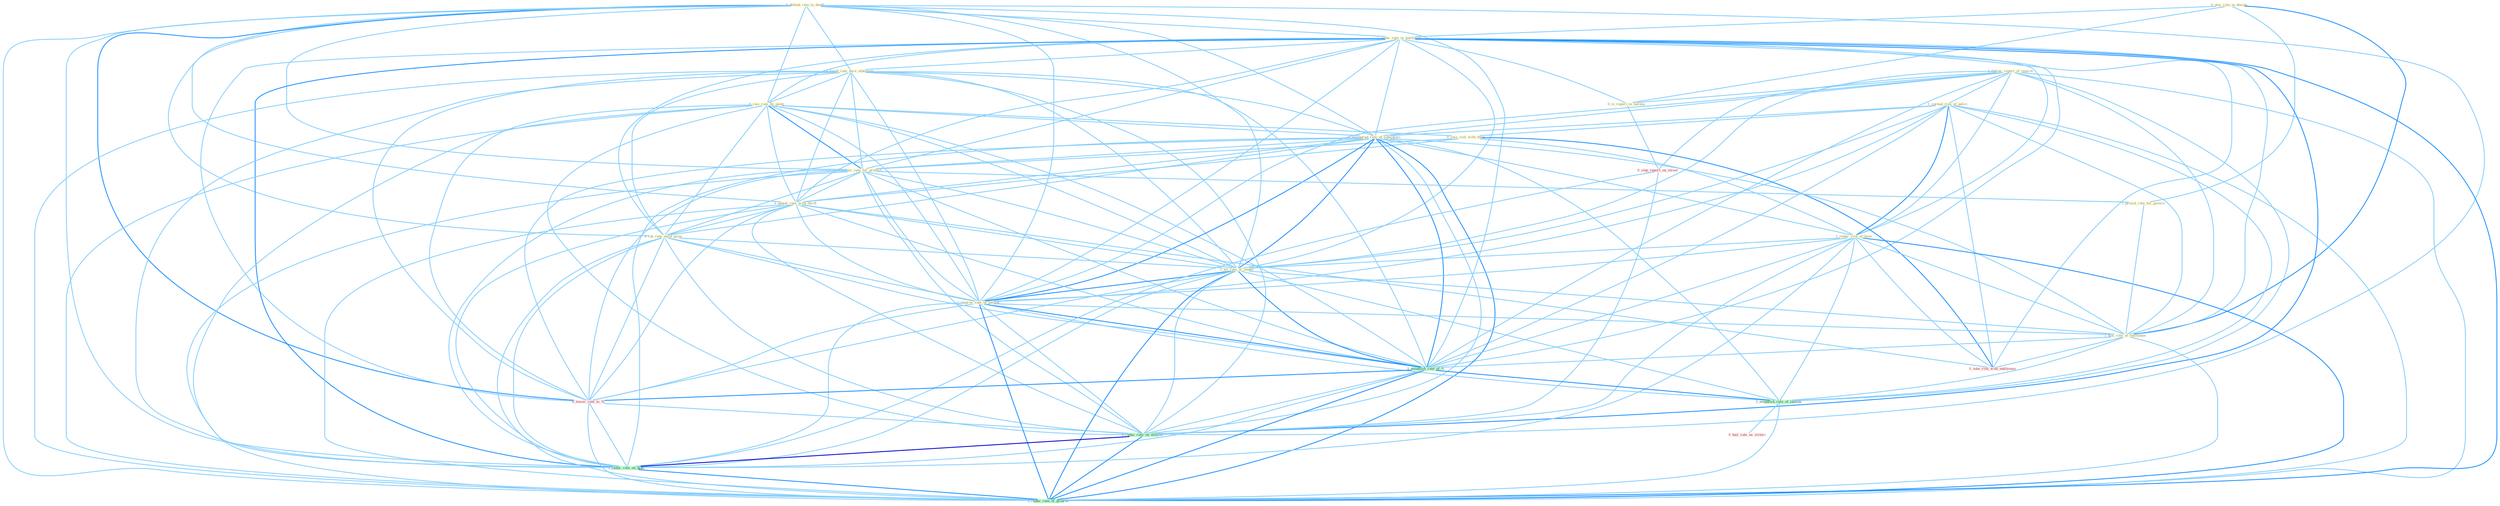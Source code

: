 Graph G{ 
    node
    [shape=polygon,style=filled,width=.5,height=.06,color="#BDFCC9",fixedsize=true,fontsize=4,
    fontcolor="#2f4f4f"];
    {node
    [color="#ffffe0", fontcolor="#8b7d6b"] "1_follow_report_of_improv " "0_defend_rate_to_death " "0_plai_role_in_design " "1_spread_risk_of_polici " "1_reduc_rate_in_entitynam " "0_found_rate_dure_othernum " "0_rais_rate_by_point " "0_rais_risk_with_them " "0_is_report_in_bureau " "1_downgrad_rate_of_subsidiari " "1_reduc_risk_of_have " "1_rais_rate_for_product " "1_provid_role_for_govern " "0_negoti_rate_with_thrift " "0_cut_rate_amid_grow " "1_hit_rate_of_leader " "1_improv_rate_of_patient " "1_plai_role_of_entitynam "}
{node [color="#fff0f5", fontcolor="#b22222"] "0_lower_rate_to_% " "0_stop_report_on_street " "0_hail_rule_as_victori " "0_take_risk_with_entitynam "}
edge [color="#B0E2FF"];

	"1_follow_report_of_improv " -- "1_spread_risk_of_polici " [w="1", color="#87cefa" ];
	"1_follow_report_of_improv " -- "0_is_report_in_bureau " [w="1", color="#87cefa" ];
	"1_follow_report_of_improv " -- "1_downgrad_rate_of_subsidiari " [w="1", color="#87cefa" ];
	"1_follow_report_of_improv " -- "1_reduc_risk_of_have " [w="1", color="#87cefa" ];
	"1_follow_report_of_improv " -- "1_hit_rate_of_leader " [w="1", color="#87cefa" ];
	"1_follow_report_of_improv " -- "1_improv_rate_of_patient " [w="1", color="#87cefa" ];
	"1_follow_report_of_improv " -- "1_plai_role_of_entitynam " [w="1", color="#87cefa" ];
	"1_follow_report_of_improv " -- "1_establish_rate_of_% " [w="1", color="#87cefa" ];
	"1_follow_report_of_improv " -- "1_establish_rule_of_immun " [w="1", color="#87cefa" ];
	"1_follow_report_of_improv " -- "0_stop_report_on_street " [w="1", color="#87cefa" ];
	"1_follow_report_of_improv " -- "1_reduc_rate_of_growth " [w="1", color="#87cefa" ];
	"0_defend_rate_to_death " -- "1_reduc_rate_in_entitynam " [w="1", color="#87cefa" ];
	"0_defend_rate_to_death " -- "0_found_rate_dure_othernum " [w="1", color="#87cefa" ];
	"0_defend_rate_to_death " -- "0_rais_rate_by_point " [w="1", color="#87cefa" ];
	"0_defend_rate_to_death " -- "1_downgrad_rate_of_subsidiari " [w="1", color="#87cefa" ];
	"0_defend_rate_to_death " -- "1_rais_rate_for_product " [w="1", color="#87cefa" ];
	"0_defend_rate_to_death " -- "0_negoti_rate_with_thrift " [w="1", color="#87cefa" ];
	"0_defend_rate_to_death " -- "0_cut_rate_amid_grow " [w="1", color="#87cefa" ];
	"0_defend_rate_to_death " -- "1_hit_rate_of_leader " [w="1", color="#87cefa" ];
	"0_defend_rate_to_death " -- "1_improv_rate_of_patient " [w="1", color="#87cefa" ];
	"0_defend_rate_to_death " -- "1_establish_rate_of_% " [w="1", color="#87cefa" ];
	"0_defend_rate_to_death " -- "0_lower_rate_to_% " [w="2", color="#1e90ff" , len=0.8];
	"0_defend_rate_to_death " -- "1_reduc_rate_on_million " [w="1", color="#87cefa" ];
	"0_defend_rate_to_death " -- "1_reduc_rate_on_debt " [w="1", color="#87cefa" ];
	"0_defend_rate_to_death " -- "1_reduc_rate_of_growth " [w="1", color="#87cefa" ];
	"0_plai_role_in_design " -- "1_reduc_rate_in_entitynam " [w="1", color="#87cefa" ];
	"0_plai_role_in_design " -- "0_is_report_in_bureau " [w="1", color="#87cefa" ];
	"0_plai_role_in_design " -- "1_provid_role_for_govern " [w="1", color="#87cefa" ];
	"0_plai_role_in_design " -- "1_plai_role_of_entitynam " [w="2", color="#1e90ff" , len=0.8];
	"1_spread_risk_of_polici " -- "0_rais_risk_with_them " [w="1", color="#87cefa" ];
	"1_spread_risk_of_polici " -- "1_downgrad_rate_of_subsidiari " [w="1", color="#87cefa" ];
	"1_spread_risk_of_polici " -- "1_reduc_risk_of_have " [w="2", color="#1e90ff" , len=0.8];
	"1_spread_risk_of_polici " -- "1_hit_rate_of_leader " [w="1", color="#87cefa" ];
	"1_spread_risk_of_polici " -- "1_improv_rate_of_patient " [w="1", color="#87cefa" ];
	"1_spread_risk_of_polici " -- "1_plai_role_of_entitynam " [w="1", color="#87cefa" ];
	"1_spread_risk_of_polici " -- "1_establish_rate_of_% " [w="1", color="#87cefa" ];
	"1_spread_risk_of_polici " -- "1_establish_rule_of_immun " [w="1", color="#87cefa" ];
	"1_spread_risk_of_polici " -- "0_take_risk_with_entitynam " [w="1", color="#87cefa" ];
	"1_spread_risk_of_polici " -- "1_reduc_rate_of_growth " [w="1", color="#87cefa" ];
	"1_reduc_rate_in_entitynam " -- "0_found_rate_dure_othernum " [w="1", color="#87cefa" ];
	"1_reduc_rate_in_entitynam " -- "0_rais_rate_by_point " [w="1", color="#87cefa" ];
	"1_reduc_rate_in_entitynam " -- "0_is_report_in_bureau " [w="1", color="#87cefa" ];
	"1_reduc_rate_in_entitynam " -- "1_downgrad_rate_of_subsidiari " [w="1", color="#87cefa" ];
	"1_reduc_rate_in_entitynam " -- "1_reduc_risk_of_have " [w="1", color="#87cefa" ];
	"1_reduc_rate_in_entitynam " -- "1_rais_rate_for_product " [w="1", color="#87cefa" ];
	"1_reduc_rate_in_entitynam " -- "0_negoti_rate_with_thrift " [w="1", color="#87cefa" ];
	"1_reduc_rate_in_entitynam " -- "0_cut_rate_amid_grow " [w="1", color="#87cefa" ];
	"1_reduc_rate_in_entitynam " -- "1_hit_rate_of_leader " [w="1", color="#87cefa" ];
	"1_reduc_rate_in_entitynam " -- "1_improv_rate_of_patient " [w="1", color="#87cefa" ];
	"1_reduc_rate_in_entitynam " -- "1_plai_role_of_entitynam " [w="1", color="#87cefa" ];
	"1_reduc_rate_in_entitynam " -- "1_establish_rate_of_% " [w="1", color="#87cefa" ];
	"1_reduc_rate_in_entitynam " -- "0_lower_rate_to_% " [w="1", color="#87cefa" ];
	"1_reduc_rate_in_entitynam " -- "1_reduc_rate_on_million " [w="2", color="#1e90ff" , len=0.8];
	"1_reduc_rate_in_entitynam " -- "0_take_risk_with_entitynam " [w="1", color="#87cefa" ];
	"1_reduc_rate_in_entitynam " -- "1_reduc_rate_on_debt " [w="2", color="#1e90ff" , len=0.8];
	"1_reduc_rate_in_entitynam " -- "1_reduc_rate_of_growth " [w="2", color="#1e90ff" , len=0.8];
	"0_found_rate_dure_othernum " -- "0_rais_rate_by_point " [w="1", color="#87cefa" ];
	"0_found_rate_dure_othernum " -- "1_downgrad_rate_of_subsidiari " [w="1", color="#87cefa" ];
	"0_found_rate_dure_othernum " -- "1_rais_rate_for_product " [w="1", color="#87cefa" ];
	"0_found_rate_dure_othernum " -- "0_negoti_rate_with_thrift " [w="1", color="#87cefa" ];
	"0_found_rate_dure_othernum " -- "0_cut_rate_amid_grow " [w="1", color="#87cefa" ];
	"0_found_rate_dure_othernum " -- "1_hit_rate_of_leader " [w="1", color="#87cefa" ];
	"0_found_rate_dure_othernum " -- "1_improv_rate_of_patient " [w="1", color="#87cefa" ];
	"0_found_rate_dure_othernum " -- "1_establish_rate_of_% " [w="1", color="#87cefa" ];
	"0_found_rate_dure_othernum " -- "0_lower_rate_to_% " [w="1", color="#87cefa" ];
	"0_found_rate_dure_othernum " -- "1_reduc_rate_on_million " [w="1", color="#87cefa" ];
	"0_found_rate_dure_othernum " -- "1_reduc_rate_on_debt " [w="1", color="#87cefa" ];
	"0_found_rate_dure_othernum " -- "1_reduc_rate_of_growth " [w="1", color="#87cefa" ];
	"0_rais_rate_by_point " -- "0_rais_risk_with_them " [w="1", color="#87cefa" ];
	"0_rais_rate_by_point " -- "1_downgrad_rate_of_subsidiari " [w="1", color="#87cefa" ];
	"0_rais_rate_by_point " -- "1_rais_rate_for_product " [w="2", color="#1e90ff" , len=0.8];
	"0_rais_rate_by_point " -- "0_negoti_rate_with_thrift " [w="1", color="#87cefa" ];
	"0_rais_rate_by_point " -- "0_cut_rate_amid_grow " [w="1", color="#87cefa" ];
	"0_rais_rate_by_point " -- "1_hit_rate_of_leader " [w="1", color="#87cefa" ];
	"0_rais_rate_by_point " -- "1_improv_rate_of_patient " [w="1", color="#87cefa" ];
	"0_rais_rate_by_point " -- "1_establish_rate_of_% " [w="1", color="#87cefa" ];
	"0_rais_rate_by_point " -- "0_lower_rate_to_% " [w="1", color="#87cefa" ];
	"0_rais_rate_by_point " -- "1_reduc_rate_on_million " [w="1", color="#87cefa" ];
	"0_rais_rate_by_point " -- "1_reduc_rate_on_debt " [w="1", color="#87cefa" ];
	"0_rais_rate_by_point " -- "1_reduc_rate_of_growth " [w="1", color="#87cefa" ];
	"0_rais_risk_with_them " -- "1_reduc_risk_of_have " [w="1", color="#87cefa" ];
	"0_rais_risk_with_them " -- "1_rais_rate_for_product " [w="1", color="#87cefa" ];
	"0_rais_risk_with_them " -- "0_negoti_rate_with_thrift " [w="1", color="#87cefa" ];
	"0_rais_risk_with_them " -- "0_take_risk_with_entitynam " [w="2", color="#1e90ff" , len=0.8];
	"0_is_report_in_bureau " -- "0_stop_report_on_street " [w="1", color="#87cefa" ];
	"1_downgrad_rate_of_subsidiari " -- "1_reduc_risk_of_have " [w="1", color="#87cefa" ];
	"1_downgrad_rate_of_subsidiari " -- "1_rais_rate_for_product " [w="1", color="#87cefa" ];
	"1_downgrad_rate_of_subsidiari " -- "0_negoti_rate_with_thrift " [w="1", color="#87cefa" ];
	"1_downgrad_rate_of_subsidiari " -- "0_cut_rate_amid_grow " [w="1", color="#87cefa" ];
	"1_downgrad_rate_of_subsidiari " -- "1_hit_rate_of_leader " [w="2", color="#1e90ff" , len=0.8];
	"1_downgrad_rate_of_subsidiari " -- "1_improv_rate_of_patient " [w="2", color="#1e90ff" , len=0.8];
	"1_downgrad_rate_of_subsidiari " -- "1_plai_role_of_entitynam " [w="1", color="#87cefa" ];
	"1_downgrad_rate_of_subsidiari " -- "1_establish_rate_of_% " [w="2", color="#1e90ff" , len=0.8];
	"1_downgrad_rate_of_subsidiari " -- "0_lower_rate_to_% " [w="1", color="#87cefa" ];
	"1_downgrad_rate_of_subsidiari " -- "1_establish_rule_of_immun " [w="1", color="#87cefa" ];
	"1_downgrad_rate_of_subsidiari " -- "1_reduc_rate_on_million " [w="1", color="#87cefa" ];
	"1_downgrad_rate_of_subsidiari " -- "1_reduc_rate_on_debt " [w="1", color="#87cefa" ];
	"1_downgrad_rate_of_subsidiari " -- "1_reduc_rate_of_growth " [w="2", color="#1e90ff" , len=0.8];
	"1_reduc_risk_of_have " -- "1_hit_rate_of_leader " [w="1", color="#87cefa" ];
	"1_reduc_risk_of_have " -- "1_improv_rate_of_patient " [w="1", color="#87cefa" ];
	"1_reduc_risk_of_have " -- "1_plai_role_of_entitynam " [w="1", color="#87cefa" ];
	"1_reduc_risk_of_have " -- "1_establish_rate_of_% " [w="1", color="#87cefa" ];
	"1_reduc_risk_of_have " -- "1_establish_rule_of_immun " [w="1", color="#87cefa" ];
	"1_reduc_risk_of_have " -- "1_reduc_rate_on_million " [w="1", color="#87cefa" ];
	"1_reduc_risk_of_have " -- "0_take_risk_with_entitynam " [w="1", color="#87cefa" ];
	"1_reduc_risk_of_have " -- "1_reduc_rate_on_debt " [w="1", color="#87cefa" ];
	"1_reduc_risk_of_have " -- "1_reduc_rate_of_growth " [w="2", color="#1e90ff" , len=0.8];
	"1_rais_rate_for_product " -- "1_provid_role_for_govern " [w="1", color="#87cefa" ];
	"1_rais_rate_for_product " -- "0_negoti_rate_with_thrift " [w="1", color="#87cefa" ];
	"1_rais_rate_for_product " -- "0_cut_rate_amid_grow " [w="1", color="#87cefa" ];
	"1_rais_rate_for_product " -- "1_hit_rate_of_leader " [w="1", color="#87cefa" ];
	"1_rais_rate_for_product " -- "1_improv_rate_of_patient " [w="1", color="#87cefa" ];
	"1_rais_rate_for_product " -- "1_establish_rate_of_% " [w="1", color="#87cefa" ];
	"1_rais_rate_for_product " -- "0_lower_rate_to_% " [w="1", color="#87cefa" ];
	"1_rais_rate_for_product " -- "1_reduc_rate_on_million " [w="1", color="#87cefa" ];
	"1_rais_rate_for_product " -- "1_reduc_rate_on_debt " [w="1", color="#87cefa" ];
	"1_rais_rate_for_product " -- "1_reduc_rate_of_growth " [w="1", color="#87cefa" ];
	"1_provid_role_for_govern " -- "1_plai_role_of_entitynam " [w="1", color="#87cefa" ];
	"0_negoti_rate_with_thrift " -- "0_cut_rate_amid_grow " [w="1", color="#87cefa" ];
	"0_negoti_rate_with_thrift " -- "1_hit_rate_of_leader " [w="1", color="#87cefa" ];
	"0_negoti_rate_with_thrift " -- "1_improv_rate_of_patient " [w="1", color="#87cefa" ];
	"0_negoti_rate_with_thrift " -- "1_establish_rate_of_% " [w="1", color="#87cefa" ];
	"0_negoti_rate_with_thrift " -- "0_lower_rate_to_% " [w="1", color="#87cefa" ];
	"0_negoti_rate_with_thrift " -- "1_reduc_rate_on_million " [w="1", color="#87cefa" ];
	"0_negoti_rate_with_thrift " -- "0_take_risk_with_entitynam " [w="1", color="#87cefa" ];
	"0_negoti_rate_with_thrift " -- "1_reduc_rate_on_debt " [w="1", color="#87cefa" ];
	"0_negoti_rate_with_thrift " -- "1_reduc_rate_of_growth " [w="1", color="#87cefa" ];
	"0_cut_rate_amid_grow " -- "1_hit_rate_of_leader " [w="1", color="#87cefa" ];
	"0_cut_rate_amid_grow " -- "1_improv_rate_of_patient " [w="1", color="#87cefa" ];
	"0_cut_rate_amid_grow " -- "1_establish_rate_of_% " [w="1", color="#87cefa" ];
	"0_cut_rate_amid_grow " -- "0_lower_rate_to_% " [w="1", color="#87cefa" ];
	"0_cut_rate_amid_grow " -- "1_reduc_rate_on_million " [w="1", color="#87cefa" ];
	"0_cut_rate_amid_grow " -- "1_reduc_rate_on_debt " [w="1", color="#87cefa" ];
	"0_cut_rate_amid_grow " -- "1_reduc_rate_of_growth " [w="1", color="#87cefa" ];
	"1_hit_rate_of_leader " -- "1_improv_rate_of_patient " [w="2", color="#1e90ff" , len=0.8];
	"1_hit_rate_of_leader " -- "1_plai_role_of_entitynam " [w="1", color="#87cefa" ];
	"1_hit_rate_of_leader " -- "1_establish_rate_of_% " [w="2", color="#1e90ff" , len=0.8];
	"1_hit_rate_of_leader " -- "0_lower_rate_to_% " [w="1", color="#87cefa" ];
	"1_hit_rate_of_leader " -- "1_establish_rule_of_immun " [w="1", color="#87cefa" ];
	"1_hit_rate_of_leader " -- "1_reduc_rate_on_million " [w="1", color="#87cefa" ];
	"1_hit_rate_of_leader " -- "1_reduc_rate_on_debt " [w="1", color="#87cefa" ];
	"1_hit_rate_of_leader " -- "1_reduc_rate_of_growth " [w="2", color="#1e90ff" , len=0.8];
	"1_improv_rate_of_patient " -- "1_plai_role_of_entitynam " [w="1", color="#87cefa" ];
	"1_improv_rate_of_patient " -- "1_establish_rate_of_% " [w="2", color="#1e90ff" , len=0.8];
	"1_improv_rate_of_patient " -- "0_lower_rate_to_% " [w="1", color="#87cefa" ];
	"1_improv_rate_of_patient " -- "1_establish_rule_of_immun " [w="1", color="#87cefa" ];
	"1_improv_rate_of_patient " -- "1_reduc_rate_on_million " [w="1", color="#87cefa" ];
	"1_improv_rate_of_patient " -- "1_reduc_rate_on_debt " [w="1", color="#87cefa" ];
	"1_improv_rate_of_patient " -- "1_reduc_rate_of_growth " [w="2", color="#1e90ff" , len=0.8];
	"1_plai_role_of_entitynam " -- "1_establish_rate_of_% " [w="1", color="#87cefa" ];
	"1_plai_role_of_entitynam " -- "1_establish_rule_of_immun " [w="1", color="#87cefa" ];
	"1_plai_role_of_entitynam " -- "0_take_risk_with_entitynam " [w="1", color="#87cefa" ];
	"1_plai_role_of_entitynam " -- "1_reduc_rate_of_growth " [w="1", color="#87cefa" ];
	"1_establish_rate_of_% " -- "0_lower_rate_to_% " [w="2", color="#1e90ff" , len=0.8];
	"1_establish_rate_of_% " -- "1_establish_rule_of_immun " [w="2", color="#1e90ff" , len=0.8];
	"1_establish_rate_of_% " -- "1_reduc_rate_on_million " [w="1", color="#87cefa" ];
	"1_establish_rate_of_% " -- "1_reduc_rate_on_debt " [w="1", color="#87cefa" ];
	"1_establish_rate_of_% " -- "1_reduc_rate_of_growth " [w="2", color="#1e90ff" , len=0.8];
	"0_lower_rate_to_% " -- "1_reduc_rate_on_million " [w="1", color="#87cefa" ];
	"0_lower_rate_to_% " -- "1_reduc_rate_on_debt " [w="1", color="#87cefa" ];
	"0_lower_rate_to_% " -- "1_reduc_rate_of_growth " [w="1", color="#87cefa" ];
	"1_establish_rule_of_immun " -- "0_hail_rule_as_victori " [w="1", color="#87cefa" ];
	"1_establish_rule_of_immun " -- "1_reduc_rate_of_growth " [w="1", color="#87cefa" ];
	"0_stop_report_on_street " -- "1_reduc_rate_on_million " [w="1", color="#87cefa" ];
	"0_stop_report_on_street " -- "1_reduc_rate_on_debt " [w="1", color="#87cefa" ];
	"1_reduc_rate_on_million " -- "1_reduc_rate_on_debt " [w="3", color="#0000cd" , len=0.6];
	"1_reduc_rate_on_million " -- "1_reduc_rate_of_growth " [w="2", color="#1e90ff" , len=0.8];
	"1_reduc_rate_on_debt " -- "1_reduc_rate_of_growth " [w="2", color="#1e90ff" , len=0.8];
}